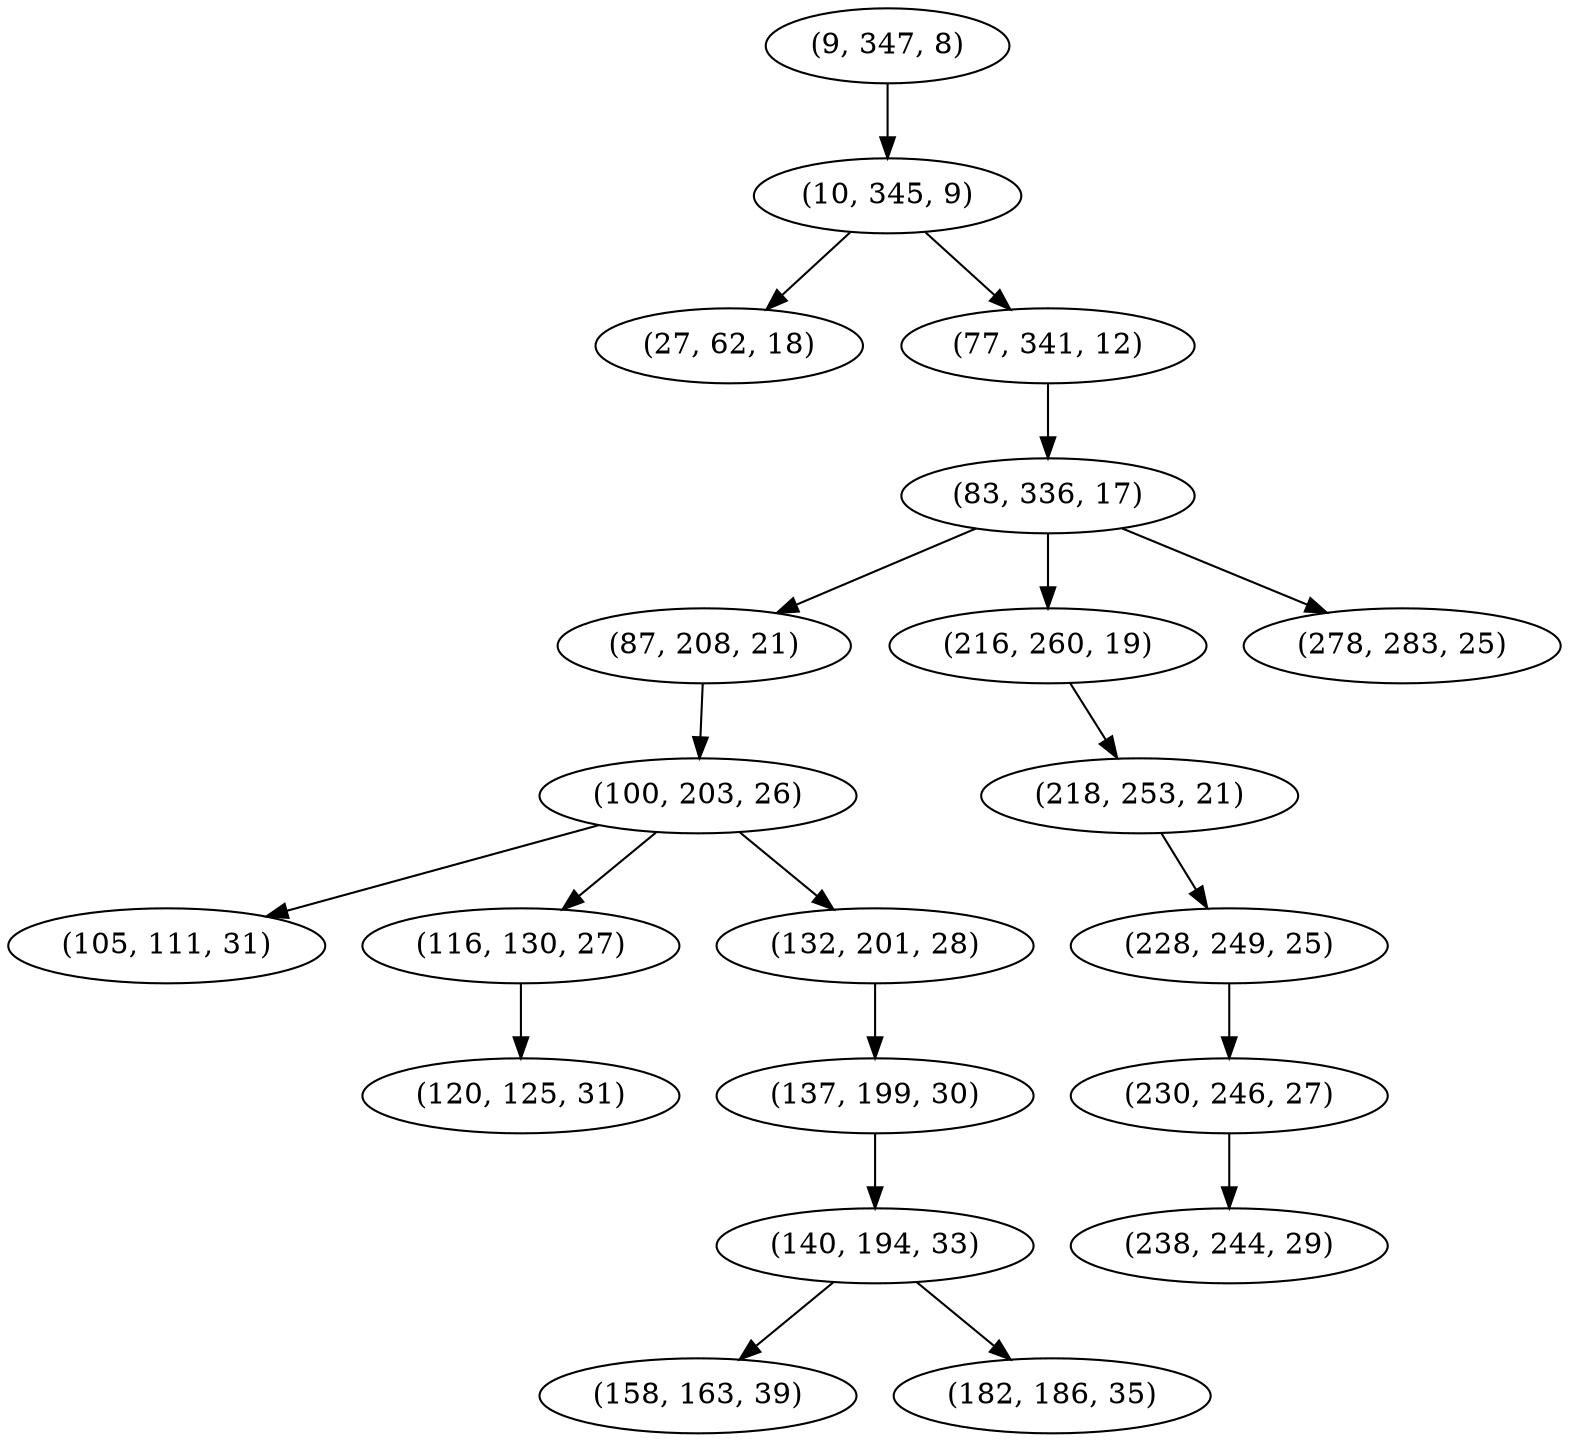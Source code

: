 digraph tree {
    "(9, 347, 8)";
    "(10, 345, 9)";
    "(27, 62, 18)";
    "(77, 341, 12)";
    "(83, 336, 17)";
    "(87, 208, 21)";
    "(100, 203, 26)";
    "(105, 111, 31)";
    "(116, 130, 27)";
    "(120, 125, 31)";
    "(132, 201, 28)";
    "(137, 199, 30)";
    "(140, 194, 33)";
    "(158, 163, 39)";
    "(182, 186, 35)";
    "(216, 260, 19)";
    "(218, 253, 21)";
    "(228, 249, 25)";
    "(230, 246, 27)";
    "(238, 244, 29)";
    "(278, 283, 25)";
    "(9, 347, 8)" -> "(10, 345, 9)";
    "(10, 345, 9)" -> "(27, 62, 18)";
    "(10, 345, 9)" -> "(77, 341, 12)";
    "(77, 341, 12)" -> "(83, 336, 17)";
    "(83, 336, 17)" -> "(87, 208, 21)";
    "(83, 336, 17)" -> "(216, 260, 19)";
    "(83, 336, 17)" -> "(278, 283, 25)";
    "(87, 208, 21)" -> "(100, 203, 26)";
    "(100, 203, 26)" -> "(105, 111, 31)";
    "(100, 203, 26)" -> "(116, 130, 27)";
    "(100, 203, 26)" -> "(132, 201, 28)";
    "(116, 130, 27)" -> "(120, 125, 31)";
    "(132, 201, 28)" -> "(137, 199, 30)";
    "(137, 199, 30)" -> "(140, 194, 33)";
    "(140, 194, 33)" -> "(158, 163, 39)";
    "(140, 194, 33)" -> "(182, 186, 35)";
    "(216, 260, 19)" -> "(218, 253, 21)";
    "(218, 253, 21)" -> "(228, 249, 25)";
    "(228, 249, 25)" -> "(230, 246, 27)";
    "(230, 246, 27)" -> "(238, 244, 29)";
}

